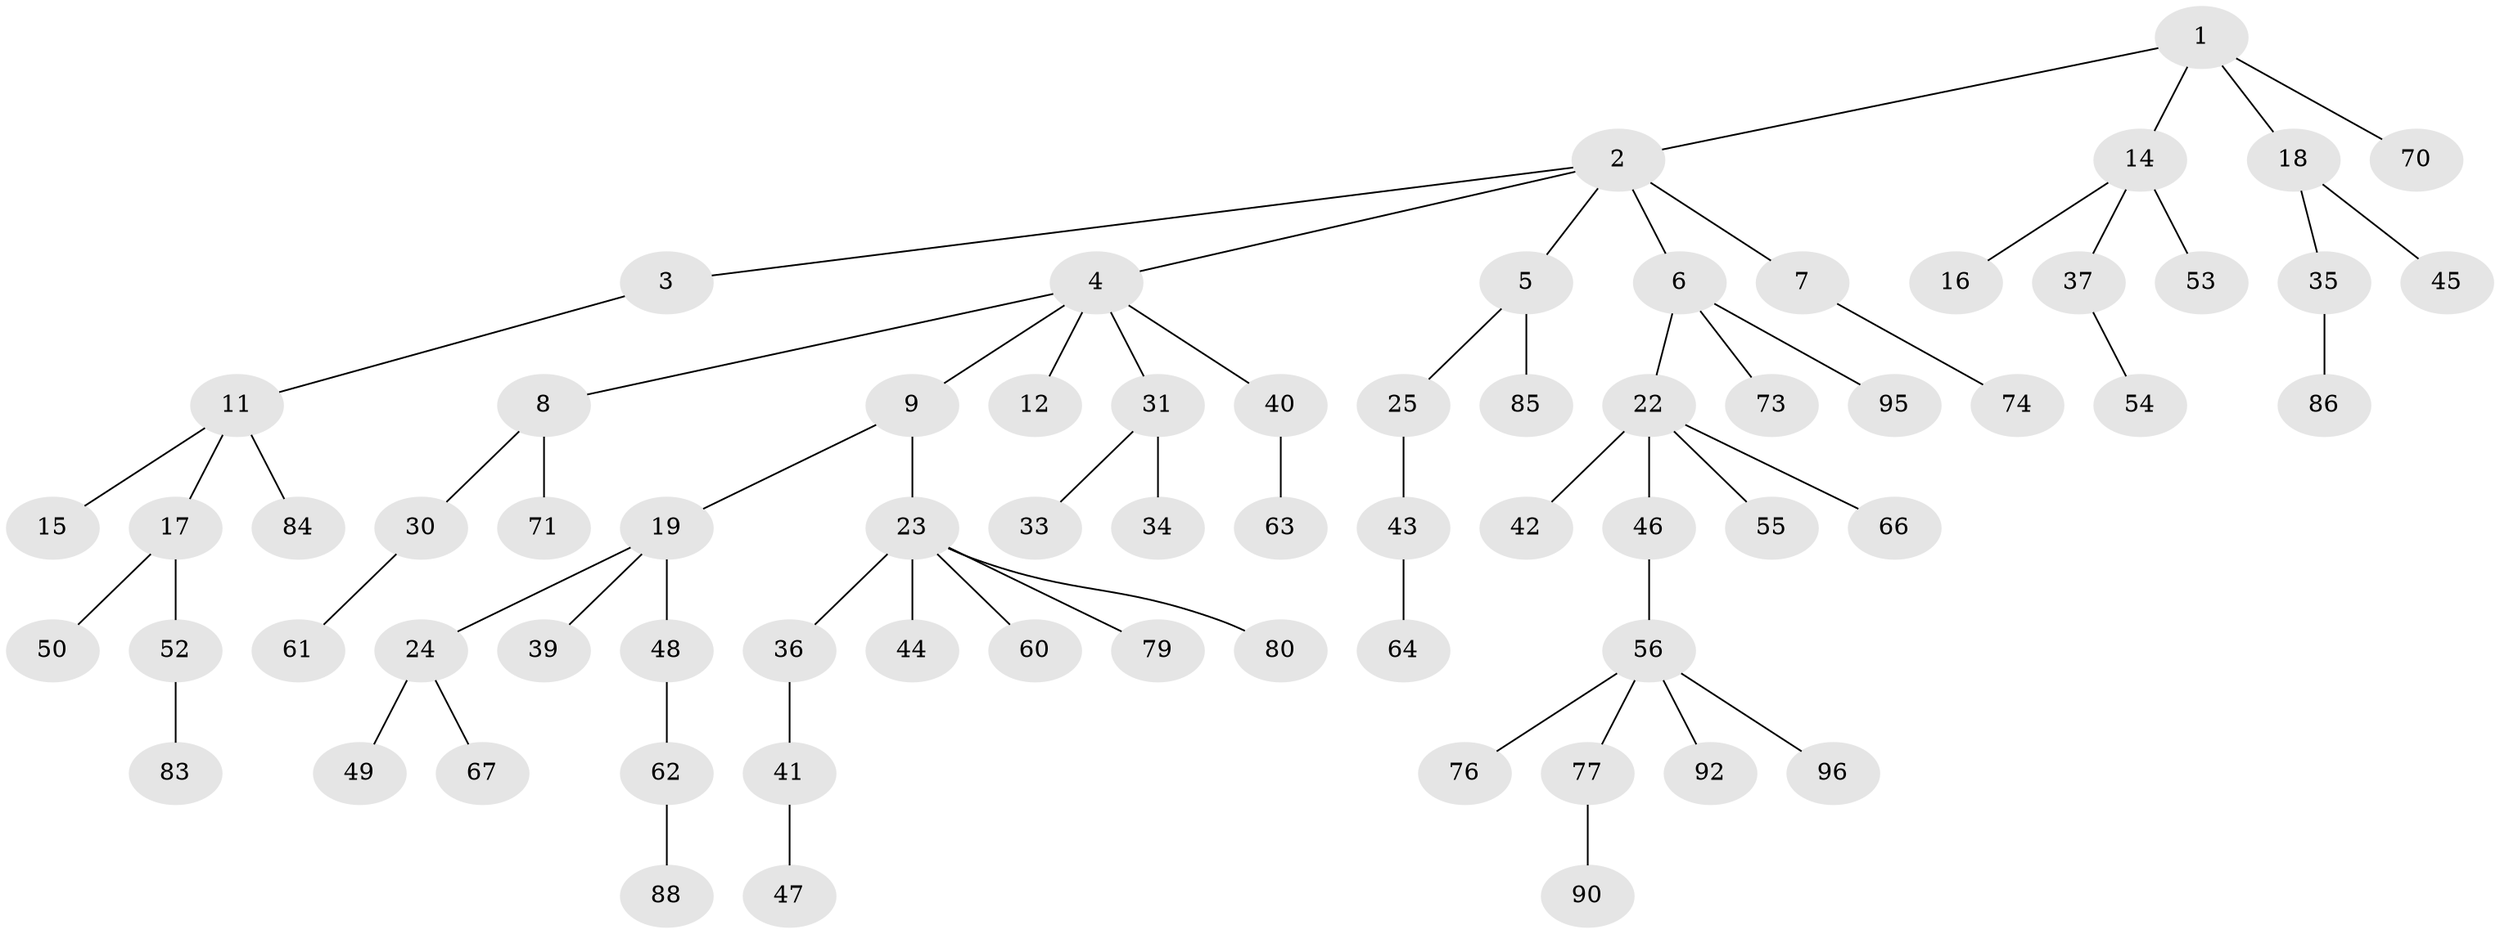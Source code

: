 // Generated by graph-tools (version 1.1) at 2025/52/02/27/25 19:52:10]
// undirected, 69 vertices, 68 edges
graph export_dot {
graph [start="1"]
  node [color=gray90,style=filled];
  1;
  2 [super="+13"];
  3 [super="+10"];
  4 [super="+94"];
  5;
  6;
  7;
  8 [super="+20"];
  9;
  11 [super="+68"];
  12;
  14 [super="+21"];
  15;
  16 [super="+87"];
  17;
  18 [super="+28"];
  19 [super="+26"];
  22 [super="+32"];
  23 [super="+29"];
  24 [super="+69"];
  25 [super="+27"];
  30 [super="+59"];
  31;
  33 [super="+38"];
  34 [super="+81"];
  35 [super="+89"];
  36;
  37 [super="+91"];
  39;
  40;
  41 [super="+51"];
  42;
  43 [super="+65"];
  44 [super="+72"];
  45 [super="+57"];
  46;
  47;
  48;
  49;
  50 [super="+82"];
  52 [super="+78"];
  53;
  54;
  55;
  56 [super="+58"];
  60;
  61 [super="+75"];
  62 [super="+93"];
  63;
  64;
  66;
  67;
  70;
  71;
  73;
  74;
  76;
  77;
  79;
  80;
  83 [super="+97"];
  84;
  85;
  86;
  88;
  90;
  92;
  95;
  96;
  1 -- 2;
  1 -- 14;
  1 -- 18;
  1 -- 70;
  2 -- 3;
  2 -- 4;
  2 -- 5;
  2 -- 6;
  2 -- 7;
  3 -- 11;
  4 -- 8;
  4 -- 9;
  4 -- 12;
  4 -- 31;
  4 -- 40;
  5 -- 25;
  5 -- 85;
  6 -- 22;
  6 -- 73;
  6 -- 95;
  7 -- 74;
  8 -- 30;
  8 -- 71;
  9 -- 19;
  9 -- 23;
  11 -- 15;
  11 -- 17;
  11 -- 84;
  14 -- 16;
  14 -- 37;
  14 -- 53;
  17 -- 50;
  17 -- 52;
  18 -- 45;
  18 -- 35;
  19 -- 24;
  19 -- 39;
  19 -- 48;
  22 -- 42;
  22 -- 55;
  22 -- 46;
  22 -- 66;
  23 -- 36;
  23 -- 44;
  23 -- 80;
  23 -- 60;
  23 -- 79;
  24 -- 49;
  24 -- 67;
  25 -- 43;
  30 -- 61;
  31 -- 33;
  31 -- 34;
  35 -- 86;
  36 -- 41;
  37 -- 54;
  40 -- 63;
  41 -- 47;
  43 -- 64;
  46 -- 56;
  48 -- 62;
  52 -- 83;
  56 -- 96;
  56 -- 76;
  56 -- 77;
  56 -- 92;
  62 -- 88;
  77 -- 90;
}
